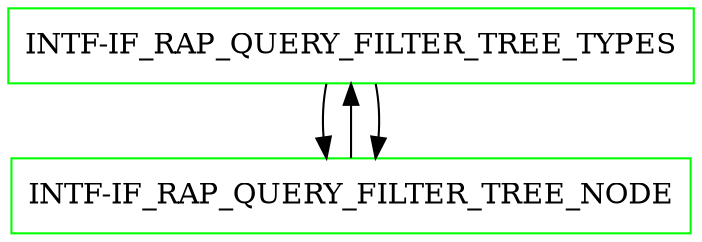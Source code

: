 digraph G {
  "INTF-IF_RAP_QUERY_FILTER_TREE_TYPES" [shape=box,color=green];
  "INTF-IF_RAP_QUERY_FILTER_TREE_NODE" [shape=box,color=green,URL="./INTF_IF_RAP_QUERY_FILTER_TREE_NODE.html"];
  "INTF-IF_RAP_QUERY_FILTER_TREE_TYPES" [shape=box,color=green,URL="./INTF_IF_RAP_QUERY_FILTER_TREE_TYPES.html"];
  "INTF-IF_RAP_QUERY_FILTER_TREE_TYPES" -> "INTF-IF_RAP_QUERY_FILTER_TREE_NODE";
  "INTF-IF_RAP_QUERY_FILTER_TREE_NODE" -> "INTF-IF_RAP_QUERY_FILTER_TREE_TYPES";
  "INTF-IF_RAP_QUERY_FILTER_TREE_TYPES" -> "INTF-IF_RAP_QUERY_FILTER_TREE_NODE";
}
